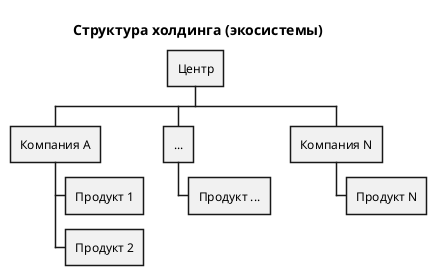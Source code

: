 @startwbs
title "Структура холдинга (экосистемы)"
* Центр
** Компания A
*** Продукт 1
*** Продукт 2
** ...
*** Продукт ...
** Компания N
*** Продукт N
@endwbs
